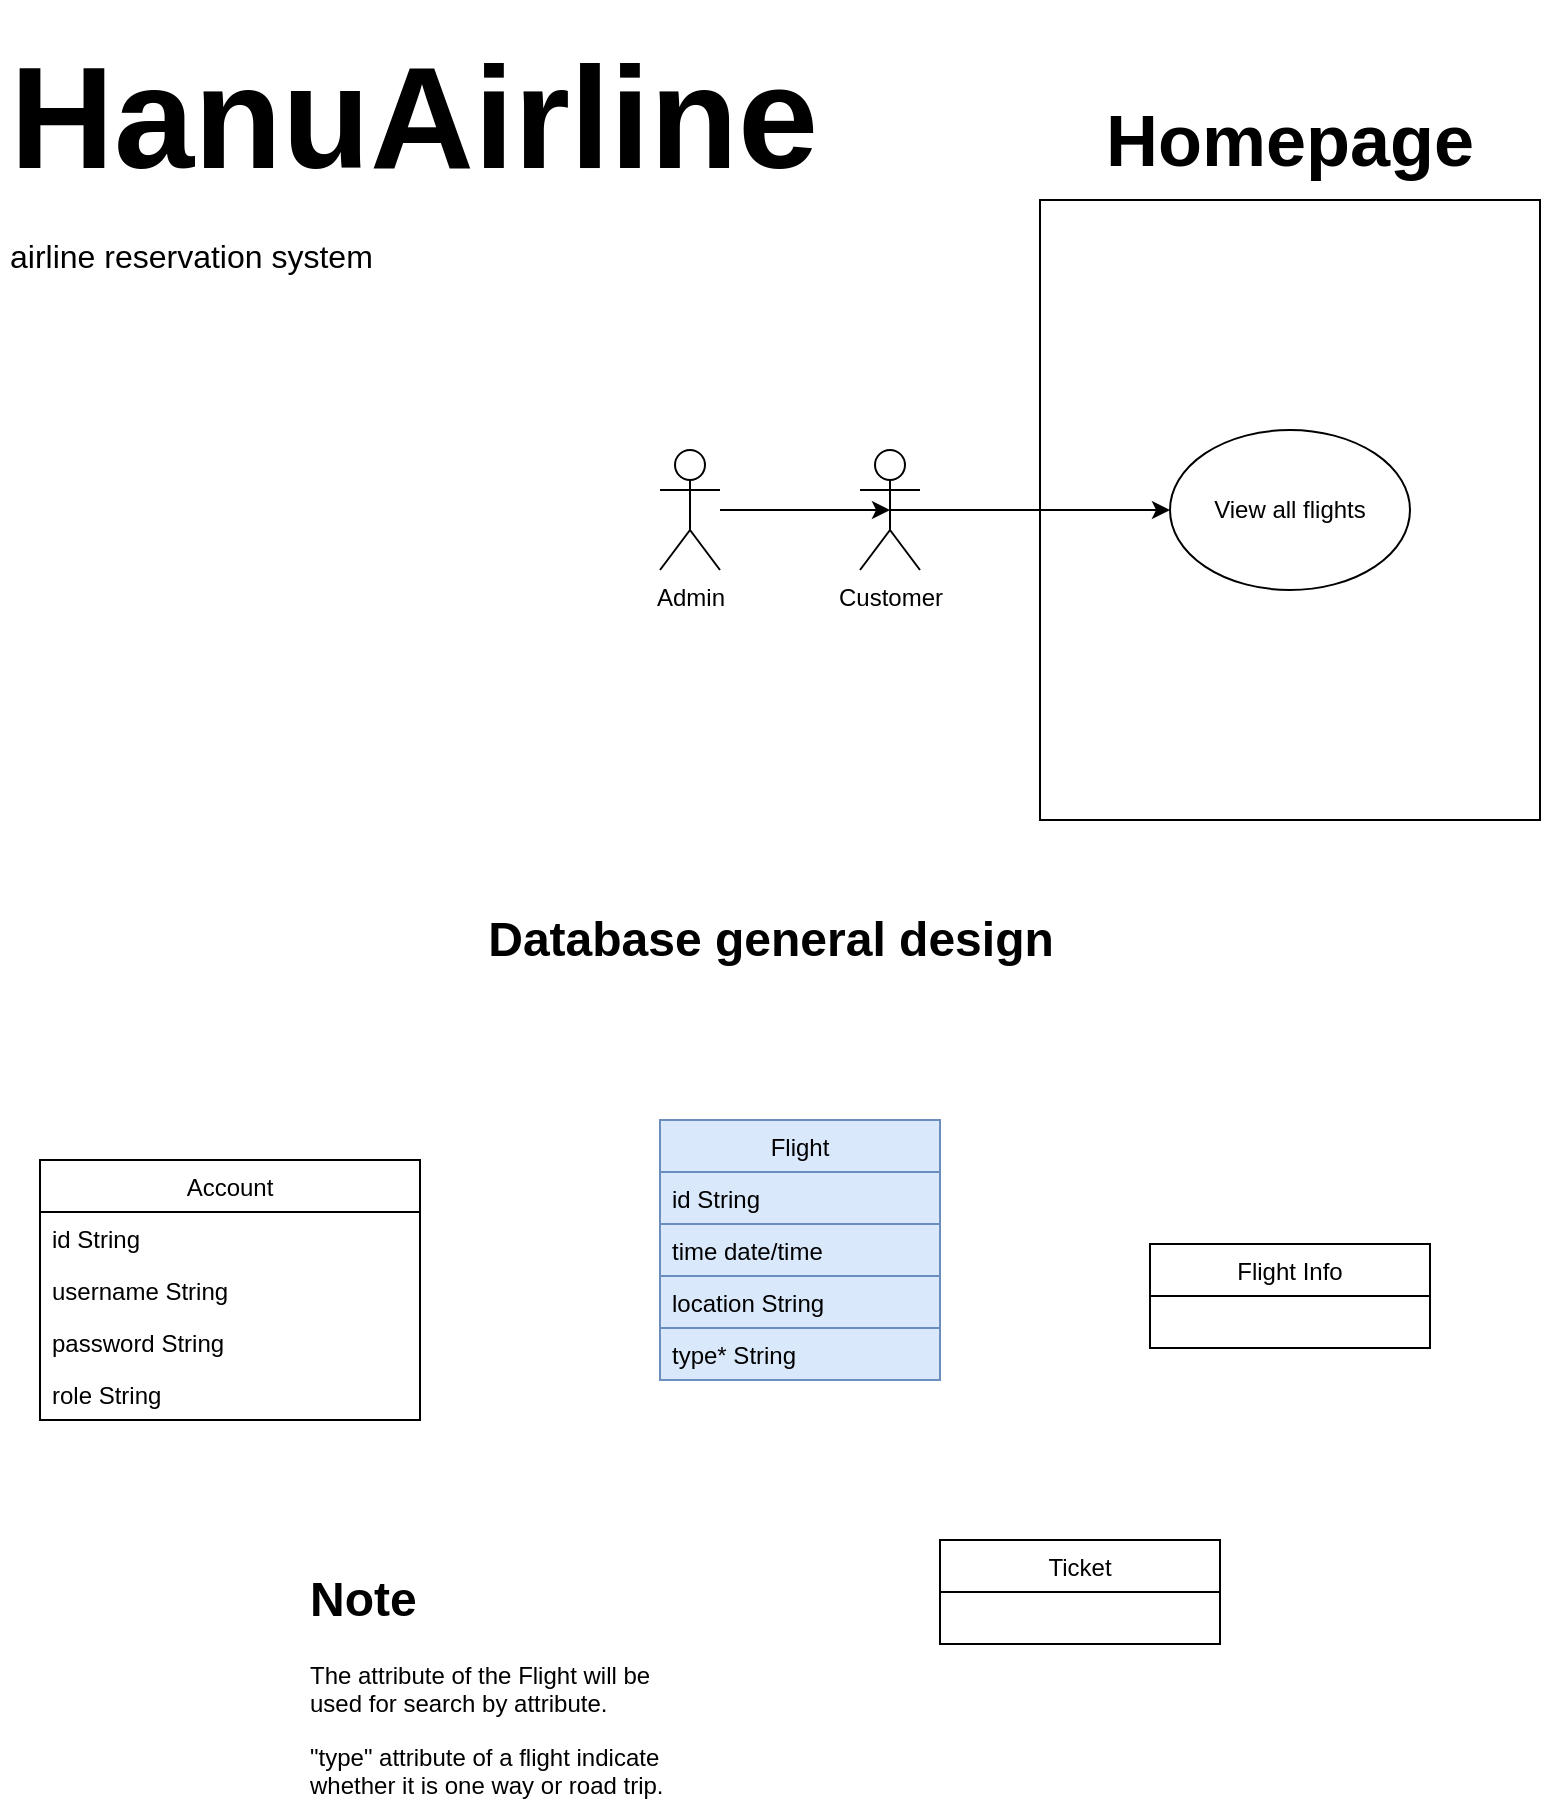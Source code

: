<mxfile version="14.2.6" type="google"><diagram id="R-e2_s0dvpGSM7hgYiN8" name="Page-1"><mxGraphModel dx="3020" dy="1230" grid="1" gridSize="10" guides="1" tooltips="1" connect="1" arrows="1" fold="1" page="1" pageScale="1" pageWidth="850" pageHeight="1100" math="0" shadow="0"><root><mxCell id="0"/><mxCell id="1" parent="0"/><mxCell id="abGrJ4nojWTkVOgHhusk-4" style="edgeStyle=orthogonalEdgeStyle;rounded=0;orthogonalLoop=1;jettySize=auto;html=1;entryX=0.5;entryY=0.5;entryDx=0;entryDy=0;entryPerimeter=0;" edge="1" parent="1" source="GUN0P6ncpsTiL0X_tLtt-1" target="GUN0P6ncpsTiL0X_tLtt-2"><mxGeometry relative="1" as="geometry"/></mxCell><mxCell id="GUN0P6ncpsTiL0X_tLtt-1" value="Admin" style="shape=umlActor;verticalLabelPosition=bottom;verticalAlign=top;html=1;outlineConnect=0;" parent="1" vertex="1"><mxGeometry x="-480" y="245" width="30" height="60" as="geometry"/></mxCell><mxCell id="GUN0P6ncpsTiL0X_tLtt-2" value="Customer" style="shape=umlActor;verticalLabelPosition=bottom;verticalAlign=top;html=1;outlineConnect=0;" parent="1" vertex="1"><mxGeometry x="-380" y="245" width="30" height="60" as="geometry"/></mxCell><mxCell id="GUN0P6ncpsTiL0X_tLtt-4" value="Flight" style="swimlane;fontStyle=0;childLayout=stackLayout;horizontal=1;startSize=26;fillColor=#dae8fc;horizontalStack=0;resizeParent=1;resizeParentMax=0;resizeLast=0;collapsible=1;marginBottom=0;strokeColor=#6c8ebf;" parent="1" vertex="1"><mxGeometry x="-480" y="580" width="140" height="130" as="geometry"/></mxCell><mxCell id="GUN0P6ncpsTiL0X_tLtt-5" value="id String" style="text;strokeColor=#6c8ebf;fillColor=#dae8fc;align=left;verticalAlign=top;spacingLeft=4;spacingRight=4;overflow=hidden;rotatable=0;points=[[0,0.5],[1,0.5]];portConstraint=eastwest;" parent="GUN0P6ncpsTiL0X_tLtt-4" vertex="1"><mxGeometry y="26" width="140" height="26" as="geometry"/></mxCell><mxCell id="GUN0P6ncpsTiL0X_tLtt-6" value="time date/time" style="text;strokeColor=#6c8ebf;fillColor=#dae8fc;align=left;verticalAlign=top;spacingLeft=4;spacingRight=4;overflow=hidden;rotatable=0;points=[[0,0.5],[1,0.5]];portConstraint=eastwest;" parent="GUN0P6ncpsTiL0X_tLtt-4" vertex="1"><mxGeometry y="52" width="140" height="26" as="geometry"/></mxCell><mxCell id="GUN0P6ncpsTiL0X_tLtt-7" value="location String" style="text;strokeColor=#6c8ebf;fillColor=#dae8fc;align=left;verticalAlign=top;spacingLeft=4;spacingRight=4;overflow=hidden;rotatable=0;points=[[0,0.5],[1,0.5]];portConstraint=eastwest;" parent="GUN0P6ncpsTiL0X_tLtt-4" vertex="1"><mxGeometry y="78" width="140" height="26" as="geometry"/></mxCell><mxCell id="GUN0P6ncpsTiL0X_tLtt-22" value="type* String" style="text;strokeColor=#6c8ebf;fillColor=#dae8fc;align=left;verticalAlign=top;spacingLeft=4;spacingRight=4;overflow=hidden;rotatable=0;points=[[0,0.5],[1,0.5]];portConstraint=eastwest;" parent="GUN0P6ncpsTiL0X_tLtt-4" vertex="1"><mxGeometry y="104" width="140" height="26" as="geometry"/></mxCell><mxCell id="GUN0P6ncpsTiL0X_tLtt-8" value="Account" style="swimlane;fontStyle=0;childLayout=stackLayout;horizontal=1;startSize=26;horizontalStack=0;resizeParent=1;resizeParentMax=0;resizeLast=0;collapsible=1;marginBottom=0;" parent="1" vertex="1"><mxGeometry x="-790" y="600" width="190" height="130" as="geometry"/></mxCell><mxCell id="GUN0P6ncpsTiL0X_tLtt-9" value="id String" style="text;align=left;verticalAlign=top;spacingLeft=4;spacingRight=4;overflow=hidden;rotatable=0;points=[[0,0.5],[1,0.5]];portConstraint=eastwest;" parent="GUN0P6ncpsTiL0X_tLtt-8" vertex="1"><mxGeometry y="26" width="190" height="26" as="geometry"/></mxCell><mxCell id="GUN0P6ncpsTiL0X_tLtt-10" value="username String" style="text;align=left;verticalAlign=top;spacingLeft=4;spacingRight=4;overflow=hidden;rotatable=0;points=[[0,0.5],[1,0.5]];portConstraint=eastwest;" parent="GUN0P6ncpsTiL0X_tLtt-8" vertex="1"><mxGeometry y="52" width="190" height="26" as="geometry"/></mxCell><mxCell id="GUN0P6ncpsTiL0X_tLtt-11" value="password String" style="text;align=left;verticalAlign=top;spacingLeft=4;spacingRight=4;overflow=hidden;rotatable=0;points=[[0,0.5],[1,0.5]];portConstraint=eastwest;" parent="GUN0P6ncpsTiL0X_tLtt-8" vertex="1"><mxGeometry y="78" width="190" height="26" as="geometry"/></mxCell><mxCell id="GUN0P6ncpsTiL0X_tLtt-12" value="role String" style="text;align=left;verticalAlign=top;spacingLeft=4;spacingRight=4;overflow=hidden;rotatable=0;points=[[0,0.5],[1,0.5]];portConstraint=eastwest;" parent="GUN0P6ncpsTiL0X_tLtt-8" vertex="1"><mxGeometry y="104" width="190" height="26" as="geometry"/></mxCell><mxCell id="GUN0P6ncpsTiL0X_tLtt-13" value="Flight Info" style="swimlane;fontStyle=0;childLayout=stackLayout;horizontal=1;startSize=26;fillColor=none;horizontalStack=0;resizeParent=1;resizeParentMax=0;resizeLast=0;collapsible=1;marginBottom=0;" parent="1" vertex="1"><mxGeometry x="-235" y="642" width="140" height="52" as="geometry"/></mxCell><mxCell id="GUN0P6ncpsTiL0X_tLtt-17" value="Ticket" style="swimlane;fontStyle=0;childLayout=stackLayout;horizontal=1;startSize=26;fillColor=none;horizontalStack=0;resizeParent=1;resizeParentMax=0;resizeLast=0;collapsible=1;marginBottom=0;" parent="1" vertex="1"><mxGeometry x="-340" y="790" width="140" height="52" as="geometry"/></mxCell><mxCell id="GUN0P6ncpsTiL0X_tLtt-25" value="" style="rounded=0;whiteSpace=wrap;html=1;" parent="1" vertex="1"><mxGeometry x="-290" y="120" width="250" height="310" as="geometry"/></mxCell><mxCell id="GUN0P6ncpsTiL0X_tLtt-27" value="View all flights" style="ellipse;whiteSpace=wrap;html=1;" parent="1" vertex="1"><mxGeometry x="-225" y="235" width="120" height="80" as="geometry"/></mxCell><mxCell id="abGrJ4nojWTkVOgHhusk-1" value="&lt;h1&gt;&lt;font style=&quot;font-size: 72px&quot;&gt;HanuAirline&lt;br&gt;&lt;/font&gt;&lt;/h1&gt;&lt;p&gt;&lt;font size=&quot;3&quot;&gt;airline reservation system&lt;br&gt;&lt;/font&gt;&lt;/p&gt;" style="text;html=1;strokeColor=none;fillColor=none;spacing=5;spacingTop=-20;whiteSpace=wrap;overflow=hidden;rounded=0;" vertex="1" parent="1"><mxGeometry x="-810" y="30" width="430" height="140" as="geometry"/></mxCell><mxCell id="abGrJ4nojWTkVOgHhusk-3" value="&lt;font style=&quot;font-size: 36px&quot;&gt;&lt;b&gt;Homepage&lt;/b&gt;&lt;/font&gt;" style="text;html=1;strokeColor=none;fillColor=none;align=center;verticalAlign=middle;whiteSpace=wrap;rounded=0;" vertex="1" parent="1"><mxGeometry x="-280" y="60" width="230" height="60" as="geometry"/></mxCell><mxCell id="abGrJ4nojWTkVOgHhusk-5" style="edgeStyle=orthogonalEdgeStyle;rounded=0;orthogonalLoop=1;jettySize=auto;html=1;exitX=0.5;exitY=0.5;exitDx=0;exitDy=0;exitPerimeter=0;entryX=0;entryY=0.5;entryDx=0;entryDy=0;" edge="1" parent="1" source="GUN0P6ncpsTiL0X_tLtt-2" target="GUN0P6ncpsTiL0X_tLtt-27"><mxGeometry relative="1" as="geometry"/></mxCell><mxCell id="abGrJ4nojWTkVOgHhusk-6" value="&lt;b&gt;&lt;font style=&quot;font-size: 24px&quot;&gt;Database general design&lt;/font&gt;&lt;/b&gt;" style="text;html=1;align=center;verticalAlign=middle;resizable=0;points=[];autosize=1;" vertex="1" parent="1"><mxGeometry x="-575" y="480" width="300" height="20" as="geometry"/></mxCell><mxCell id="abGrJ4nojWTkVOgHhusk-7" value="&lt;h1&gt;Note&lt;br&gt;&lt;/h1&gt;&lt;p&gt;The attribute of the Flight will be used for search by attribute.&lt;/p&gt;&lt;p&gt;&quot;type&quot; attribute of a flight indicate whether it is one way or road trip.&lt;br&gt;&lt;/p&gt;" style="text;html=1;strokeColor=none;fillColor=none;spacing=5;spacingTop=-20;whiteSpace=wrap;overflow=hidden;rounded=0;" vertex="1" parent="1"><mxGeometry x="-660" y="800" width="190" height="120" as="geometry"/></mxCell></root></mxGraphModel></diagram></mxfile>